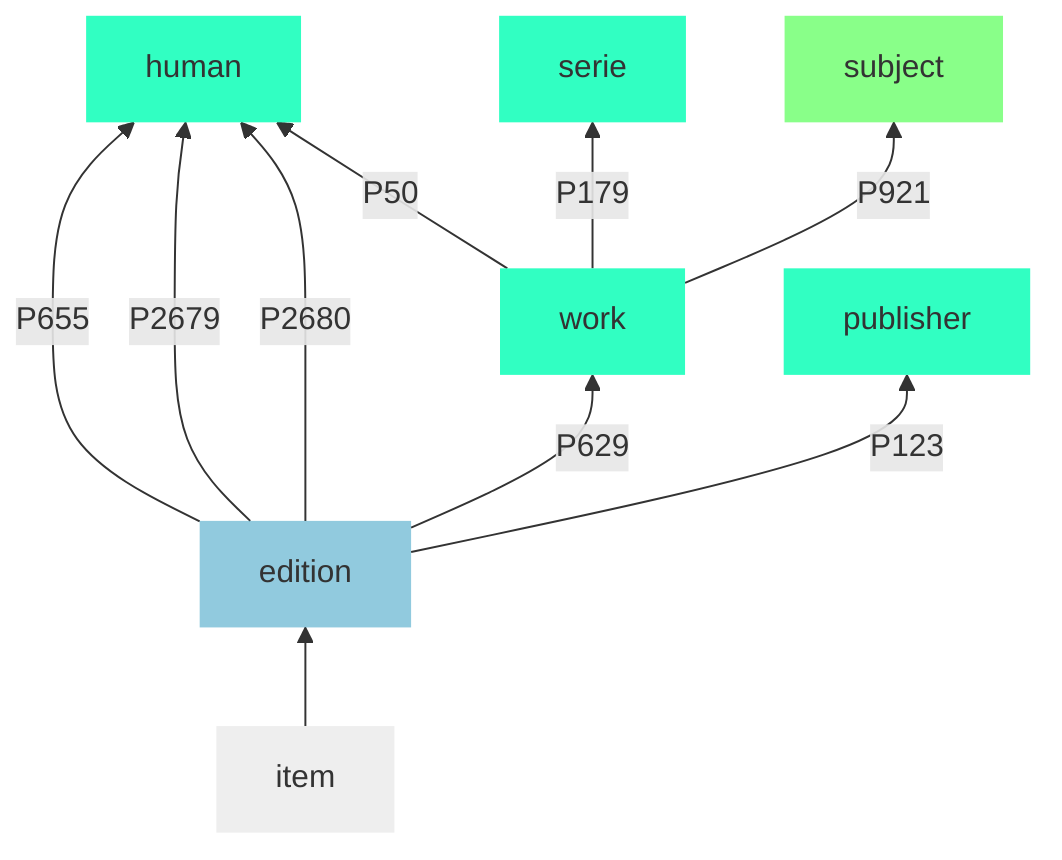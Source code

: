 graph BT

  work -->|P50| human
  work -->|P179| serie
  work -->|P921| subject
  edition -->|P655| human
  edition -->|P2679| human
  edition -->|P2680| human
  edition -->|P629| work
  edition -->|P123| publisher
  item --> edition

  classDef wikidata fill:#22ff2288,stroke-width:0;
  classDef both fill:#31ffc2,stroke-width:0;
  classDef inventaire fill:#319cc288,stroke-width:0;
  classDef notanentity fill:#eee,stroke-width:0;

  class subject wikidata;
  class work,human,serie,publisher both;
  class edition inventaire;
  class item notanentity;